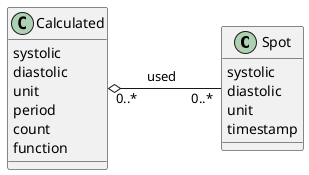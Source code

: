 @startuml


class "Spot" as spot {
    systolic
    diastolic
    unit
    timestamp
}


class "Calculated" as calc {
    systolic
    diastolic
    unit
    period
    count
    function
}

calc "0..*" o-right- "0..*" spot : "      used        "

@enduml